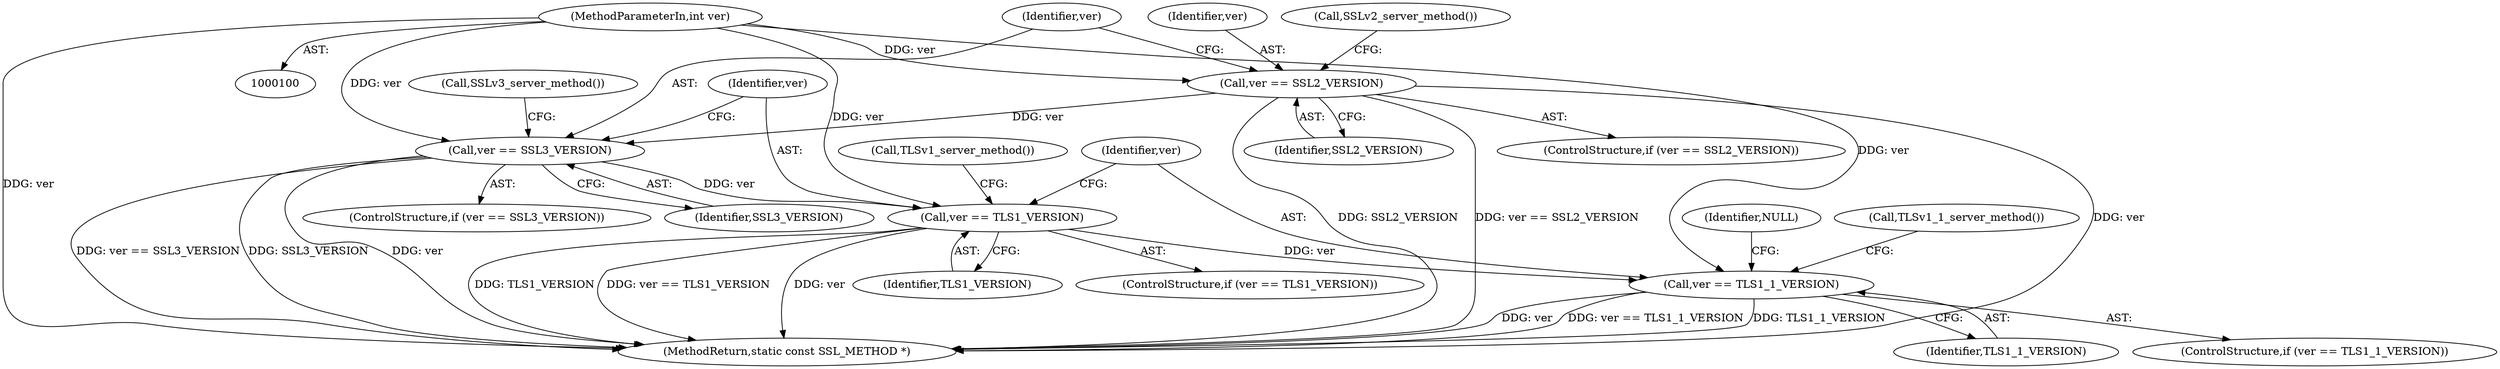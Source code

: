 digraph "1_openssl_26a59d9b46574e457870197dffa802871b4c8fc7_1@del" {
"1000117" [label="(Call,ver == TLS1_VERSION)"];
"1000110" [label="(Call,ver == SSL3_VERSION)"];
"1000104" [label="(Call,ver == SSL2_VERSION)"];
"1000101" [label="(MethodParameterIn,int ver)"];
"1000124" [label="(Call,ver == TLS1_1_VERSION)"];
"1000105" [label="(Identifier,ver)"];
"1000126" [label="(Identifier,TLS1_1_VERSION)"];
"1000103" [label="(ControlStructure,if (ver == SSL2_VERSION))"];
"1000104" [label="(Call,ver == SSL2_VERSION)"];
"1000124" [label="(Call,ver == TLS1_1_VERSION)"];
"1000125" [label="(Identifier,ver)"];
"1000111" [label="(Identifier,ver)"];
"1000110" [label="(Call,ver == SSL3_VERSION)"];
"1000116" [label="(ControlStructure,if (ver == TLS1_VERSION))"];
"1000117" [label="(Call,ver == TLS1_VERSION)"];
"1000106" [label="(Identifier,SSL2_VERSION)"];
"1000132" [label="(MethodReturn,static const SSL_METHOD *)"];
"1000119" [label="(Identifier,TLS1_VERSION)"];
"1000108" [label="(Call,SSLv2_server_method())"];
"1000121" [label="(Call,TLSv1_server_method())"];
"1000101" [label="(MethodParameterIn,int ver)"];
"1000131" [label="(Identifier,NULL)"];
"1000118" [label="(Identifier,ver)"];
"1000114" [label="(Call,SSLv3_server_method())"];
"1000123" [label="(ControlStructure,if (ver == TLS1_1_VERSION))"];
"1000128" [label="(Call,TLSv1_1_server_method())"];
"1000109" [label="(ControlStructure,if (ver == SSL3_VERSION))"];
"1000112" [label="(Identifier,SSL3_VERSION)"];
"1000117" -> "1000116"  [label="AST: "];
"1000117" -> "1000119"  [label="CFG: "];
"1000118" -> "1000117"  [label="AST: "];
"1000119" -> "1000117"  [label="AST: "];
"1000121" -> "1000117"  [label="CFG: "];
"1000125" -> "1000117"  [label="CFG: "];
"1000117" -> "1000132"  [label="DDG: ver == TLS1_VERSION"];
"1000117" -> "1000132"  [label="DDG: ver"];
"1000117" -> "1000132"  [label="DDG: TLS1_VERSION"];
"1000110" -> "1000117"  [label="DDG: ver"];
"1000101" -> "1000117"  [label="DDG: ver"];
"1000117" -> "1000124"  [label="DDG: ver"];
"1000110" -> "1000109"  [label="AST: "];
"1000110" -> "1000112"  [label="CFG: "];
"1000111" -> "1000110"  [label="AST: "];
"1000112" -> "1000110"  [label="AST: "];
"1000114" -> "1000110"  [label="CFG: "];
"1000118" -> "1000110"  [label="CFG: "];
"1000110" -> "1000132"  [label="DDG: SSL3_VERSION"];
"1000110" -> "1000132"  [label="DDG: ver"];
"1000110" -> "1000132"  [label="DDG: ver == SSL3_VERSION"];
"1000104" -> "1000110"  [label="DDG: ver"];
"1000101" -> "1000110"  [label="DDG: ver"];
"1000104" -> "1000103"  [label="AST: "];
"1000104" -> "1000106"  [label="CFG: "];
"1000105" -> "1000104"  [label="AST: "];
"1000106" -> "1000104"  [label="AST: "];
"1000108" -> "1000104"  [label="CFG: "];
"1000111" -> "1000104"  [label="CFG: "];
"1000104" -> "1000132"  [label="DDG: ver == SSL2_VERSION"];
"1000104" -> "1000132"  [label="DDG: ver"];
"1000104" -> "1000132"  [label="DDG: SSL2_VERSION"];
"1000101" -> "1000104"  [label="DDG: ver"];
"1000101" -> "1000100"  [label="AST: "];
"1000101" -> "1000132"  [label="DDG: ver"];
"1000101" -> "1000124"  [label="DDG: ver"];
"1000124" -> "1000123"  [label="AST: "];
"1000124" -> "1000126"  [label="CFG: "];
"1000125" -> "1000124"  [label="AST: "];
"1000126" -> "1000124"  [label="AST: "];
"1000128" -> "1000124"  [label="CFG: "];
"1000131" -> "1000124"  [label="CFG: "];
"1000124" -> "1000132"  [label="DDG: TLS1_1_VERSION"];
"1000124" -> "1000132"  [label="DDG: ver"];
"1000124" -> "1000132"  [label="DDG: ver == TLS1_1_VERSION"];
}
